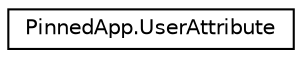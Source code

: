 digraph "Graphical Class Hierarchy"
{
  edge [fontname="Helvetica",fontsize="10",labelfontname="Helvetica",labelfontsize="10"];
  node [fontname="Helvetica",fontsize="10",shape=record];
  rankdir="LR";
  Node0 [label="PinnedApp.UserAttribute",height=0.2,width=0.4,color="black", fillcolor="white", style="filled",URL="$class_pinned_app_1_1_user_attribute.html"];
}
